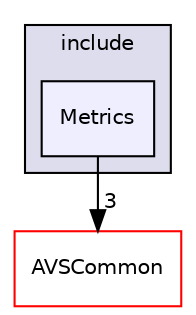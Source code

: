digraph "/workplace/avs-device-sdk/Metrics/MetricRecorder/include/Metrics" {
  compound=true
  node [ fontsize="10", fontname="Helvetica"];
  edge [ labelfontsize="10", labelfontname="Helvetica"];
  subgraph clusterdir_c30d3265a03dcc065a81fb1d0452419a {
    graph [ bgcolor="#ddddee", pencolor="black", label="include" fontname="Helvetica", fontsize="10", URL="dir_c30d3265a03dcc065a81fb1d0452419a.html"]
  dir_0509ac7db52408dd560221be43771fe0 [shape=box, label="Metrics", style="filled", fillcolor="#eeeeff", pencolor="black", URL="dir_0509ac7db52408dd560221be43771fe0.html"];
  }
  dir_13e65effb2bde530b17b3d5eefcd0266 [shape=box label="AVSCommon" fillcolor="white" style="filled" color="red" URL="dir_13e65effb2bde530b17b3d5eefcd0266.html"];
  dir_0509ac7db52408dd560221be43771fe0->dir_13e65effb2bde530b17b3d5eefcd0266 [headlabel="3", labeldistance=1.5 headhref="dir_000562_000017.html"];
}
